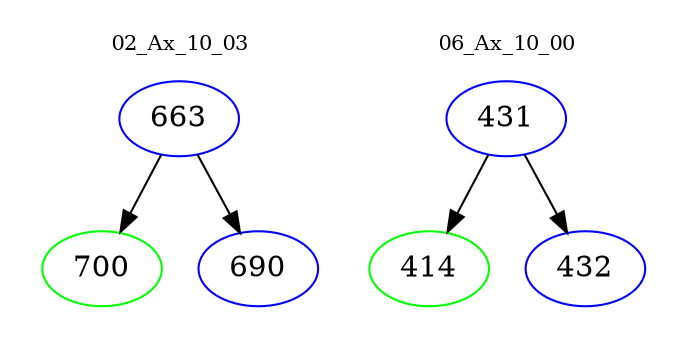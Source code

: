 digraph{
subgraph cluster_0 {
color = white
label = "02_Ax_10_03";
fontsize=10;
T0_663 [label="663", color="blue"]
T0_663 -> T0_700 [color="black"]
T0_700 [label="700", color="green"]
T0_663 -> T0_690 [color="black"]
T0_690 [label="690", color="blue"]
}
subgraph cluster_1 {
color = white
label = "06_Ax_10_00";
fontsize=10;
T1_431 [label="431", color="blue"]
T1_431 -> T1_414 [color="black"]
T1_414 [label="414", color="green"]
T1_431 -> T1_432 [color="black"]
T1_432 [label="432", color="blue"]
}
}
